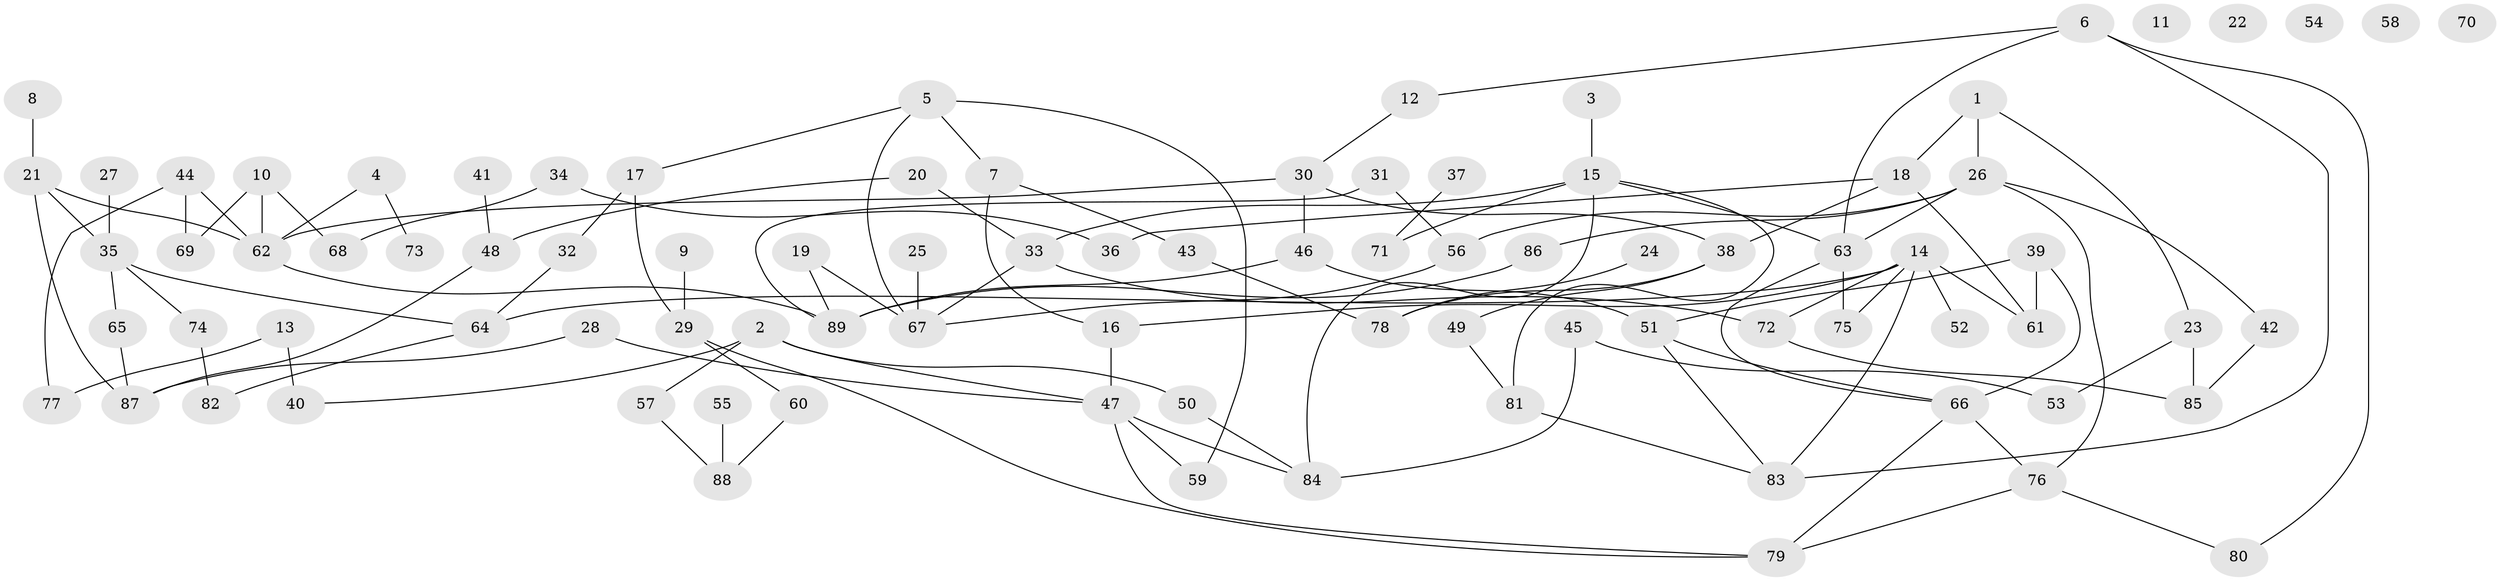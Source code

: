 // Generated by graph-tools (version 1.1) at 2025/39/03/09/25 04:39:50]
// undirected, 89 vertices, 121 edges
graph export_dot {
graph [start="1"]
  node [color=gray90,style=filled];
  1;
  2;
  3;
  4;
  5;
  6;
  7;
  8;
  9;
  10;
  11;
  12;
  13;
  14;
  15;
  16;
  17;
  18;
  19;
  20;
  21;
  22;
  23;
  24;
  25;
  26;
  27;
  28;
  29;
  30;
  31;
  32;
  33;
  34;
  35;
  36;
  37;
  38;
  39;
  40;
  41;
  42;
  43;
  44;
  45;
  46;
  47;
  48;
  49;
  50;
  51;
  52;
  53;
  54;
  55;
  56;
  57;
  58;
  59;
  60;
  61;
  62;
  63;
  64;
  65;
  66;
  67;
  68;
  69;
  70;
  71;
  72;
  73;
  74;
  75;
  76;
  77;
  78;
  79;
  80;
  81;
  82;
  83;
  84;
  85;
  86;
  87;
  88;
  89;
  1 -- 18;
  1 -- 23;
  1 -- 26;
  2 -- 40;
  2 -- 47;
  2 -- 50;
  2 -- 57;
  3 -- 15;
  4 -- 62;
  4 -- 73;
  5 -- 7;
  5 -- 17;
  5 -- 59;
  5 -- 67;
  6 -- 12;
  6 -- 63;
  6 -- 80;
  6 -- 83;
  7 -- 16;
  7 -- 43;
  8 -- 21;
  9 -- 29;
  10 -- 62;
  10 -- 68;
  10 -- 69;
  12 -- 30;
  13 -- 40;
  13 -- 77;
  14 -- 16;
  14 -- 52;
  14 -- 61;
  14 -- 64;
  14 -- 72;
  14 -- 75;
  14 -- 83;
  15 -- 33;
  15 -- 63;
  15 -- 71;
  15 -- 81;
  15 -- 84;
  16 -- 47;
  17 -- 29;
  17 -- 32;
  18 -- 36;
  18 -- 38;
  18 -- 61;
  19 -- 67;
  19 -- 89;
  20 -- 33;
  20 -- 48;
  21 -- 35;
  21 -- 62;
  21 -- 87;
  23 -- 53;
  23 -- 85;
  24 -- 78;
  25 -- 67;
  26 -- 42;
  26 -- 56;
  26 -- 63;
  26 -- 76;
  26 -- 86;
  27 -- 35;
  28 -- 47;
  28 -- 87;
  29 -- 60;
  29 -- 79;
  30 -- 38;
  30 -- 46;
  30 -- 62;
  31 -- 56;
  31 -- 89;
  32 -- 64;
  33 -- 67;
  33 -- 72;
  34 -- 36;
  34 -- 68;
  35 -- 64;
  35 -- 65;
  35 -- 74;
  37 -- 71;
  38 -- 49;
  38 -- 78;
  39 -- 51;
  39 -- 61;
  39 -- 66;
  41 -- 48;
  42 -- 85;
  43 -- 78;
  44 -- 62;
  44 -- 69;
  44 -- 77;
  45 -- 53;
  45 -- 84;
  46 -- 51;
  46 -- 89;
  47 -- 59;
  47 -- 79;
  47 -- 84;
  48 -- 87;
  49 -- 81;
  50 -- 84;
  51 -- 66;
  51 -- 83;
  55 -- 88;
  56 -- 67;
  57 -- 88;
  60 -- 88;
  62 -- 89;
  63 -- 66;
  63 -- 75;
  64 -- 82;
  65 -- 87;
  66 -- 76;
  66 -- 79;
  72 -- 85;
  74 -- 82;
  76 -- 79;
  76 -- 80;
  81 -- 83;
  86 -- 89;
}
